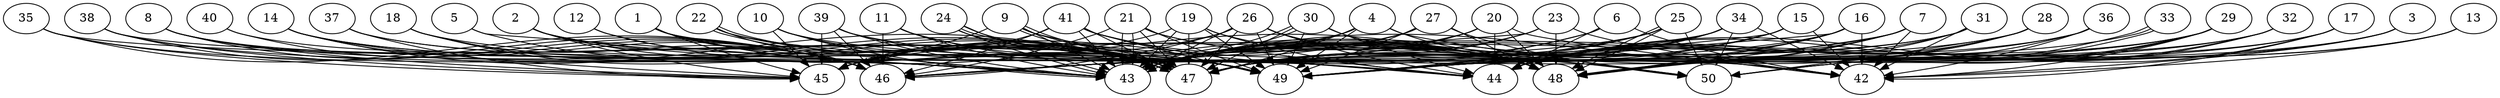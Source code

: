 // DAG automatically generated by daggen at Thu Oct  3 14:07:58 2019
// ./daggen --dot -n 50 --ccr 0.3 --fat 0.9 --regular 0.5 --density 0.9 --mindata 5242880 --maxdata 52428800 
digraph G {
  1 [size="150097920", alpha="0.05", expect_size="45029376"] 
  1 -> 43 [size ="45029376"]
  1 -> 45 [size ="45029376"]
  1 -> 46 [size ="45029376"]
  1 -> 47 [size ="45029376"]
  1 -> 48 [size ="45029376"]
  1 -> 49 [size ="45029376"]
  2 [size="51623253", alpha="0.07", expect_size="15486976"] 
  2 -> 44 [size ="15486976"]
  2 -> 45 [size ="15486976"]
  2 -> 46 [size ="15486976"]
  2 -> 47 [size ="15486976"]
  2 -> 49 [size ="15486976"]
  3 [size="174537387", alpha="0.01", expect_size="52361216"] 
  3 -> 42 [size ="52361216"]
  3 -> 47 [size ="52361216"]
  3 -> 48 [size ="52361216"]
  3 -> 49 [size ="52361216"]
  4 [size="168983893", alpha="0.11", expect_size="50695168"] 
  4 -> 43 [size ="50695168"]
  4 -> 45 [size ="50695168"]
  4 -> 47 [size ="50695168"]
  4 -> 48 [size ="50695168"]
  4 -> 49 [size ="50695168"]
  4 -> 50 [size ="50695168"]
  5 [size="115807573", alpha="0.08", expect_size="34742272"] 
  5 -> 43 [size ="34742272"]
  5 -> 47 [size ="34742272"]
  6 [size="172984320", alpha="0.16", expect_size="51895296"] 
  6 -> 42 [size ="51895296"]
  6 -> 44 [size ="51895296"]
  6 -> 46 [size ="51895296"]
  6 -> 47 [size ="51895296"]
  7 [size="33000107", alpha="0.19", expect_size="9900032"] 
  7 -> 42 [size ="9900032"]
  7 -> 44 [size ="9900032"]
  7 -> 46 [size ="9900032"]
  7 -> 47 [size ="9900032"]
  7 -> 48 [size ="9900032"]
  7 -> 49 [size ="9900032"]
  8 [size="70386347", alpha="0.00", expect_size="21115904"] 
  8 -> 43 [size ="21115904"]
  8 -> 45 [size ="21115904"]
  8 -> 46 [size ="21115904"]
  8 -> 47 [size ="21115904"]
  8 -> 49 [size ="21115904"]
  9 [size="63969280", alpha="0.16", expect_size="19190784"] 
  9 -> 43 [size ="19190784"]
  9 -> 45 [size ="19190784"]
  9 -> 47 [size ="19190784"]
  9 -> 47 [size ="19190784"]
  9 -> 48 [size ="19190784"]
  9 -> 49 [size ="19190784"]
  10 [size="18210133", alpha="0.11", expect_size="5463040"] 
  10 -> 43 [size ="5463040"]
  10 -> 44 [size ="5463040"]
  10 -> 45 [size ="5463040"]
  10 -> 47 [size ="5463040"]
  10 -> 49 [size ="5463040"]
  11 [size="43537067", alpha="0.14", expect_size="13061120"] 
  11 -> 43 [size ="13061120"]
  11 -> 44 [size ="13061120"]
  11 -> 46 [size ="13061120"]
  11 -> 47 [size ="13061120"]
  11 -> 49 [size ="13061120"]
  12 [size="85234347", alpha="0.09", expect_size="25570304"] 
  12 -> 46 [size ="25570304"]
  12 -> 49 [size ="25570304"]
  13 [size="138431147", alpha="0.16", expect_size="41529344"] 
  13 -> 42 [size ="41529344"]
  13 -> 43 [size ="41529344"]
  13 -> 48 [size ="41529344"]
  14 [size="147869013", alpha="0.15", expect_size="44360704"] 
  14 -> 43 [size ="44360704"]
  14 -> 45 [size ="44360704"]
  14 -> 46 [size ="44360704"]
  14 -> 47 [size ="44360704"]
  14 -> 49 [size ="44360704"]
  15 [size="79779840", alpha="0.10", expect_size="23933952"] 
  15 -> 42 [size ="23933952"]
  15 -> 43 [size ="23933952"]
  15 -> 44 [size ="23933952"]
  15 -> 47 [size ="23933952"]
  15 -> 49 [size ="23933952"]
  16 [size="142694400", alpha="0.18", expect_size="42808320"] 
  16 -> 42 [size ="42808320"]
  16 -> 43 [size ="42808320"]
  16 -> 44 [size ="42808320"]
  16 -> 46 [size ="42808320"]
  16 -> 48 [size ="42808320"]
  16 -> 49 [size ="42808320"]
  17 [size="113165653", alpha="0.17", expect_size="33949696"] 
  17 -> 42 [size ="33949696"]
  17 -> 43 [size ="33949696"]
  17 -> 49 [size ="33949696"]
  17 -> 50 [size ="33949696"]
  18 [size="104277333", alpha="0.00", expect_size="31283200"] 
  18 -> 43 [size ="31283200"]
  18 -> 46 [size ="31283200"]
  18 -> 47 [size ="31283200"]
  18 -> 49 [size ="31283200"]
  19 [size="106451627", alpha="0.00", expect_size="31935488"] 
  19 -> 43 [size ="31935488"]
  19 -> 44 [size ="31935488"]
  19 -> 45 [size ="31935488"]
  19 -> 47 [size ="31935488"]
  19 -> 48 [size ="31935488"]
  19 -> 49 [size ="31935488"]
  20 [size="74362880", alpha="0.09", expect_size="22308864"] 
  20 -> 42 [size ="22308864"]
  20 -> 43 [size ="22308864"]
  20 -> 44 [size ="22308864"]
  20 -> 45 [size ="22308864"]
  20 -> 47 [size ="22308864"]
  20 -> 48 [size ="22308864"]
  21 [size="163027627", alpha="0.14", expect_size="48908288"] 
  21 -> 43 [size ="48908288"]
  21 -> 43 [size ="48908288"]
  21 -> 44 [size ="48908288"]
  21 -> 46 [size ="48908288"]
  21 -> 47 [size ="48908288"]
  21 -> 48 [size ="48908288"]
  21 -> 49 [size ="48908288"]
  22 [size="118528000", alpha="0.04", expect_size="35558400"] 
  22 -> 43 [size ="35558400"]
  22 -> 44 [size ="35558400"]
  22 -> 46 [size ="35558400"]
  22 -> 47 [size ="35558400"]
  22 -> 47 [size ="35558400"]
  23 [size="34587307", alpha="0.13", expect_size="10376192"] 
  23 -> 42 [size ="10376192"]
  23 -> 43 [size ="10376192"]
  23 -> 46 [size ="10376192"]
  23 -> 47 [size ="10376192"]
  23 -> 48 [size ="10376192"]
  24 [size="161669120", alpha="0.02", expect_size="48500736"] 
  24 -> 43 [size ="48500736"]
  24 -> 43 [size ="48500736"]
  24 -> 47 [size ="48500736"]
  24 -> 47 [size ="48500736"]
  24 -> 48 [size ="48500736"]
  25 [size="119814827", alpha="0.04", expect_size="35944448"] 
  25 -> 43 [size ="35944448"]
  25 -> 46 [size ="35944448"]
  25 -> 47 [size ="35944448"]
  25 -> 48 [size ="35944448"]
  25 -> 48 [size ="35944448"]
  25 -> 49 [size ="35944448"]
  25 -> 50 [size ="35944448"]
  26 [size="43919360", alpha="0.05", expect_size="13175808"] 
  26 -> 43 [size ="13175808"]
  26 -> 44 [size ="13175808"]
  26 -> 45 [size ="13175808"]
  26 -> 46 [size ="13175808"]
  26 -> 47 [size ="13175808"]
  26 -> 48 [size ="13175808"]
  26 -> 49 [size ="13175808"]
  26 -> 50 [size ="13175808"]
  27 [size="28426240", alpha="0.08", expect_size="8527872"] 
  27 -> 43 [size ="8527872"]
  27 -> 45 [size ="8527872"]
  27 -> 48 [size ="8527872"]
  27 -> 49 [size ="8527872"]
  27 -> 50 [size ="8527872"]
  28 [size="160266240", alpha="0.18", expect_size="48079872"] 
  28 -> 43 [size ="48079872"]
  28 -> 44 [size ="48079872"]
  28 -> 48 [size ="48079872"]
  28 -> 49 [size ="48079872"]
  28 -> 50 [size ="48079872"]
  29 [size="163328000", alpha="0.14", expect_size="48998400"] 
  29 -> 42 [size ="48998400"]
  29 -> 43 [size ="48998400"]
  29 -> 44 [size ="48998400"]
  29 -> 47 [size ="48998400"]
  29 -> 48 [size ="48998400"]
  29 -> 49 [size ="48998400"]
  29 -> 50 [size ="48998400"]
  30 [size="166222507", alpha="0.10", expect_size="49866752"] 
  30 -> 43 [size ="49866752"]
  30 -> 43 [size ="49866752"]
  30 -> 44 [size ="49866752"]
  30 -> 47 [size ="49866752"]
  30 -> 48 [size ="49866752"]
  30 -> 49 [size ="49866752"]
  31 [size="78400853", alpha="0.09", expect_size="23520256"] 
  31 -> 42 [size ="23520256"]
  31 -> 44 [size ="23520256"]
  31 -> 45 [size ="23520256"]
  31 -> 47 [size ="23520256"]
  31 -> 48 [size ="23520256"]
  32 [size="32484693", alpha="0.17", expect_size="9745408"] 
  32 -> 44 [size ="9745408"]
  32 -> 47 [size ="9745408"]
  32 -> 48 [size ="9745408"]
  32 -> 50 [size ="9745408"]
  33 [size="62617600", alpha="0.20", expect_size="18785280"] 
  33 -> 47 [size ="18785280"]
  33 -> 48 [size ="18785280"]
  33 -> 48 [size ="18785280"]
  34 [size="168584533", alpha="0.20", expect_size="50575360"] 
  34 -> 42 [size ="50575360"]
  34 -> 43 [size ="50575360"]
  34 -> 44 [size ="50575360"]
  34 -> 46 [size ="50575360"]
  34 -> 47 [size ="50575360"]
  34 -> 49 [size ="50575360"]
  34 -> 50 [size ="50575360"]
  35 [size="30033920", alpha="0.07", expect_size="9010176"] 
  35 -> 43 [size ="9010176"]
  35 -> 44 [size ="9010176"]
  35 -> 45 [size ="9010176"]
  35 -> 46 [size ="9010176"]
  36 [size="59869867", alpha="0.11", expect_size="17960960"] 
  36 -> 42 [size ="17960960"]
  36 -> 46 [size ="17960960"]
  36 -> 48 [size ="17960960"]
  36 -> 49 [size ="17960960"]
  37 [size="99024213", alpha="0.07", expect_size="29707264"] 
  37 -> 43 [size ="29707264"]
  37 -> 45 [size ="29707264"]
  37 -> 48 [size ="29707264"]
  38 [size="163031040", alpha="0.14", expect_size="48909312"] 
  38 -> 42 [size ="48909312"]
  38 -> 43 [size ="48909312"]
  38 -> 45 [size ="48909312"]
  38 -> 46 [size ="48909312"]
  39 [size="147507200", alpha="0.12", expect_size="44252160"] 
  39 -> 42 [size ="44252160"]
  39 -> 43 [size ="44252160"]
  39 -> 45 [size ="44252160"]
  39 -> 46 [size ="44252160"]
  39 -> 48 [size ="44252160"]
  40 [size="98952533", alpha="0.17", expect_size="29685760"] 
  40 -> 46 [size ="29685760"]
  40 -> 47 [size ="29685760"]
  41 [size="18100907", alpha="0.01", expect_size="5430272"] 
  41 -> 43 [size ="5430272"]
  41 -> 45 [size ="5430272"]
  41 -> 46 [size ="5430272"]
  41 -> 47 [size ="5430272"]
  41 -> 48 [size ="5430272"]
  41 -> 49 [size ="5430272"]
  41 -> 50 [size ="5430272"]
  42 [size="88302933", alpha="0.18", expect_size="26490880"] 
  43 [size="62743893", alpha="0.17", expect_size="18823168"] 
  44 [size="62382080", alpha="0.14", expect_size="18714624"] 
  45 [size="60323840", alpha="0.04", expect_size="18097152"] 
  46 [size="118879573", alpha="0.18", expect_size="35663872"] 
  47 [size="48687787", alpha="0.13", expect_size="14606336"] 
  48 [size="102727680", alpha="0.06", expect_size="30818304"] 
  49 [size="53230933", alpha="0.18", expect_size="15969280"] 
  50 [size="146459307", alpha="0.08", expect_size="43937792"] 
}
